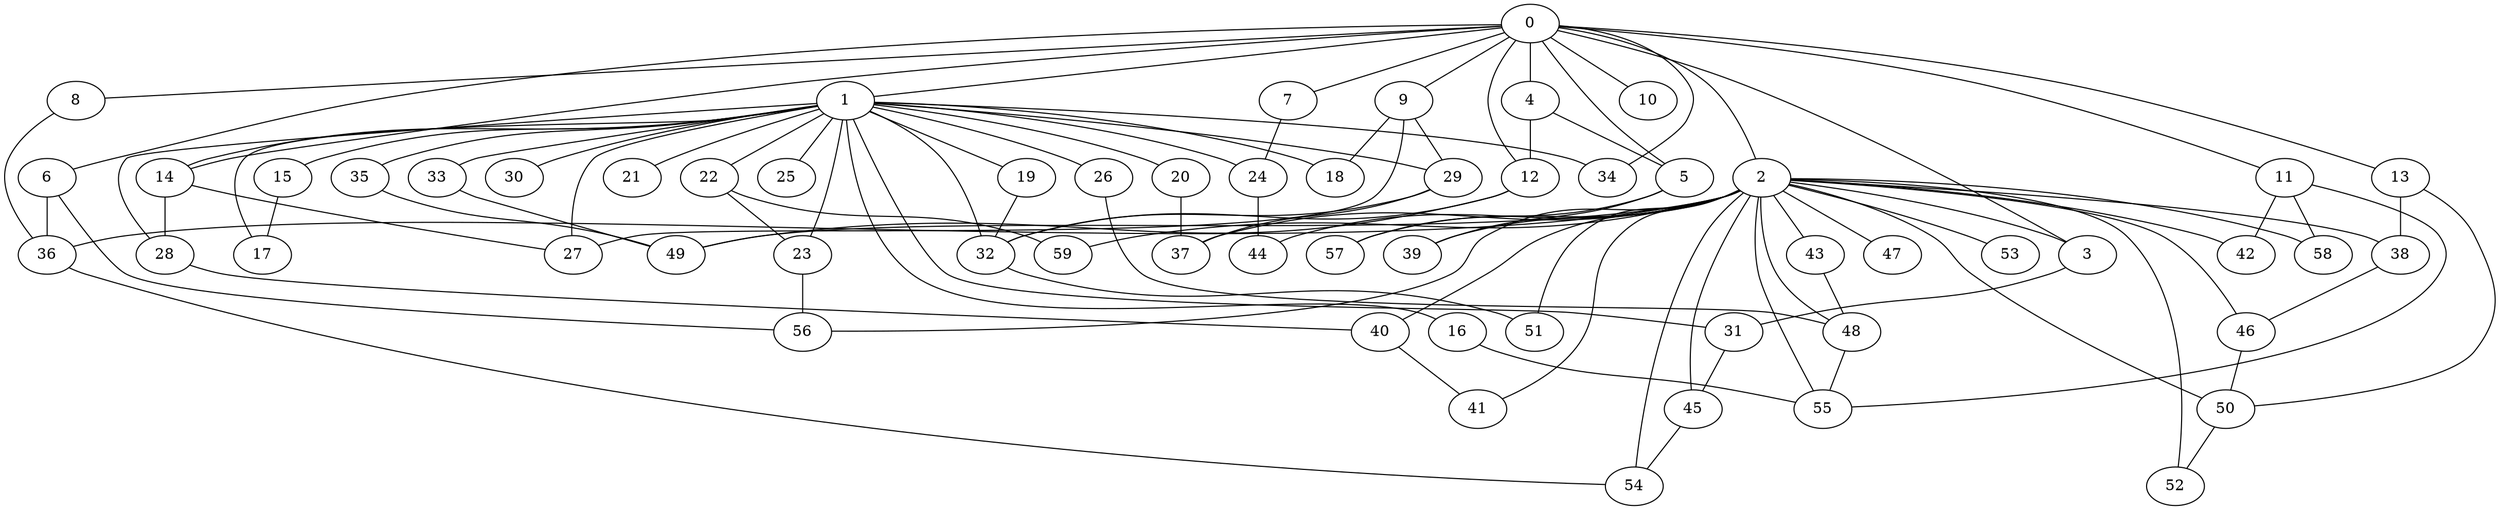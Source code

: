 
graph graphname {
    0 -- 1
0 -- 2
0 -- 3
0 -- 4
0 -- 5
0 -- 6
0 -- 7
0 -- 8
0 -- 9
0 -- 10
0 -- 11
0 -- 12
0 -- 13
0 -- 14
0 -- 34
1 -- 14
1 -- 15
1 -- 16
1 -- 17
1 -- 18
1 -- 19
1 -- 20
1 -- 21
1 -- 22
1 -- 23
1 -- 24
1 -- 25
1 -- 26
1 -- 27
1 -- 28
1 -- 29
1 -- 30
1 -- 31
1 -- 32
1 -- 33
1 -- 34
1 -- 35
2 -- 36
2 -- 37
2 -- 38
2 -- 39
2 -- 40
2 -- 41
2 -- 42
2 -- 43
2 -- 44
2 -- 45
2 -- 46
2 -- 47
2 -- 48
2 -- 49
2 -- 50
2 -- 51
2 -- 52
2 -- 53
2 -- 54
2 -- 55
2 -- 56
2 -- 57
2 -- 58
2 -- 59
2 -- 3
3 -- 31
4 -- 12
4 -- 5
5 -- 39
5 -- 57
6 -- 36
6 -- 56
7 -- 24
8 -- 36
9 -- 29
9 -- 18
9 -- 27
11 -- 55
11 -- 42
11 -- 58
12 -- 32
12 -- 49
13 -- 50
13 -- 38
14 -- 27
14 -- 28
15 -- 17
16 -- 55
19 -- 32
20 -- 37
22 -- 23
22 -- 59
23 -- 56
24 -- 44
26 -- 48
28 -- 40
29 -- 37
29 -- 32
31 -- 45
32 -- 51
33 -- 49
35 -- 49
36 -- 54
38 -- 46
40 -- 41
43 -- 48
45 -- 54
46 -- 50
48 -- 55
50 -- 52

}
